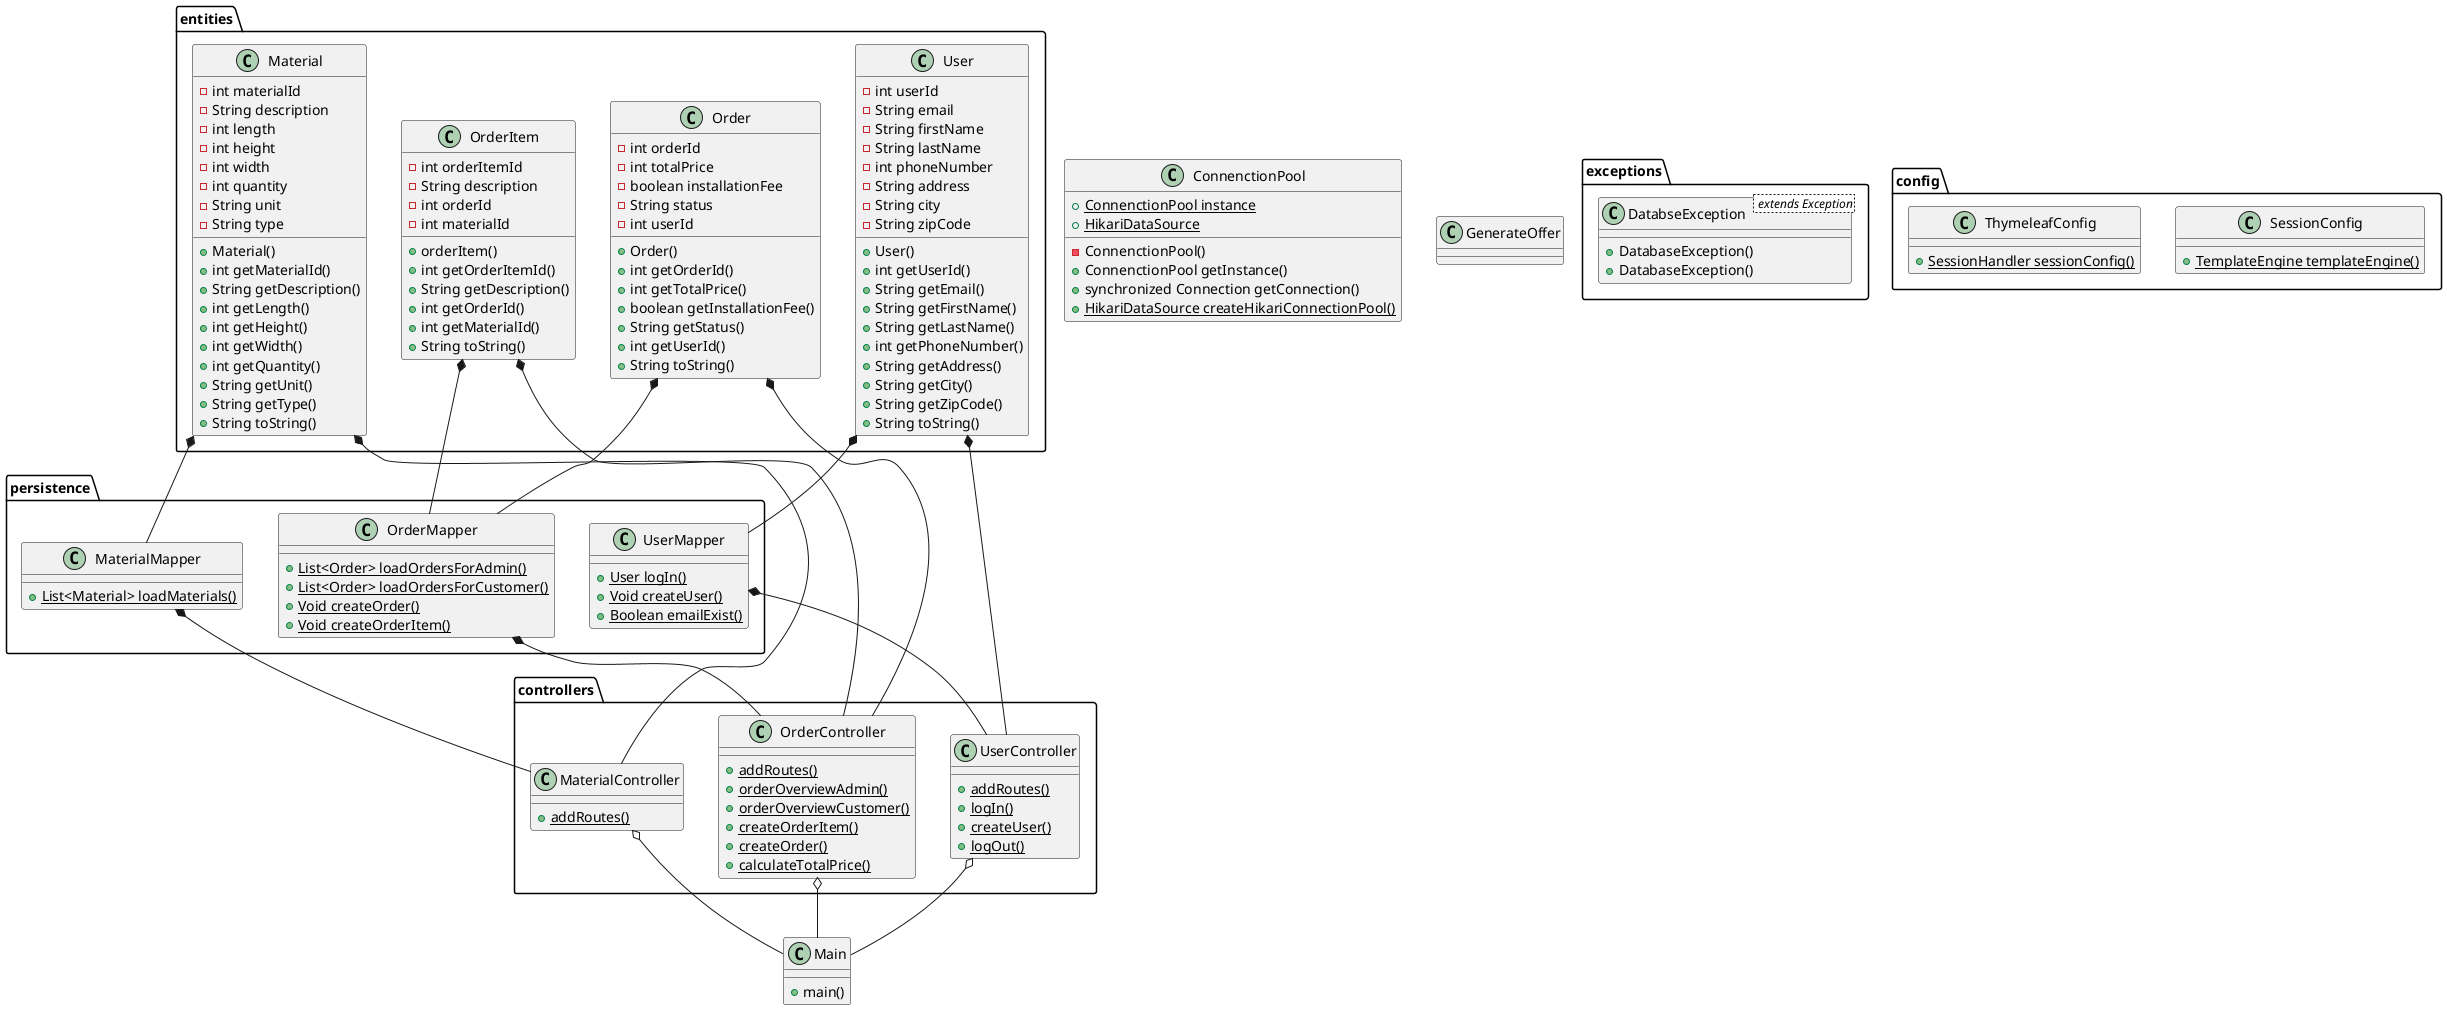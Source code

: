 @startuml
'https://plantuml.com/class-diagram



Class Main{
+main()
}

    Class ConnenctionPool{
        {static}+ConnenctionPool instance
        {static}+HikariDataSource
        -ConnenctionPool()
        +ConnenctionPool getInstance()
        +synchronized Connection getConnection()
         {static}+HikariDataSource createHikariConnectionPool()
        }

        class GenerateOffer {
        }

package persistence
{


        Class MaterialMapper{
        {static}+List<Material> loadMaterials()
        }

        Class UserMapper{
        {static}+User logIn()
        {static}+Void createUser()
        {static}+Boolean emailExist()
        }

        Class OrderMapper{
        {static}+List<Order> loadOrdersForAdmin()
        {static}+List<Order> loadOrdersForCustomer()
        {static}+Void createOrder()
        {static}+Void createOrderItem()
        }

}

package exceptions
{
    Class DatabseException< extends Exception>{
    + DatabaseException()
    + DatabaseException()
    }
}

package entities
{
Class Material{
    -int materialId
    -String description
    -int length
    -int height
    -int width
    -int quantity
    -String unit
    -String type

    +Material()
    +int getMaterialId()
    +String getDescription()
    +int getLength()
    +int getHeight()
    +int getWidth()
    +int getQuantity()
    +String getUnit()
    +String getType()
    +String toString()
    }

Class Order{
    - int orderId
    -int totalPrice
    -boolean installationFee
    -String status
    -int userId

    +Order()
    +int getOrderId()
    +int getTotalPrice()
    +boolean getInstallationFee()
    +String getStatus()
    +int getUserId()
    +String toString()
}

Class User {
    -int userId
    -String email
    -String firstName
    -String lastName
    -int phoneNumber
    -String address
    -String city
    -String zipCode

    +User()
    +int getUserId()
    +String getEmail()
    +String getFirstName()
    +String getLastName()
    +int getPhoneNumber()
    +String getAddress()
    +String getCity()
    +String getZipCode()
    +String toString()
    }

Class OrderItem{
    -int orderItemId
    -String description
    -int orderId
    -int materialId

    +orderItem()
    +int getOrderItemId()
    +String getDescription()
    +int getOrderId()
    +int getMaterialId()
    +String toString()
    }

}

package controllers
{
    Class MaterialController{
    {static}+addRoutes()

    }

    Class OrderController{
    {static}+addRoutes()
    {static}+orderOverviewAdmin()
    {static}+orderOverviewCustomer()
    {static}+createOrderItem()
    {static}+createOrder()
    {static}+calculateTotalPrice()
    }

    Class UserController{
    {static}+addRoutes()
    {static}+logIn()
    {static}+createUser()
    {static}+logOut()
    }
}

package config
{
    Class SessionConfig{
    {static}+TemplateEngine templateEngine()
    }

    Class ThymeleafConfig{
    {static}+SessionHandler sessionConfig()
    }
}



UserController o-- Main
OrderController o-- Main
MaterialController o-- Main

User *-- UserMapper
Order *-- OrderMapper
OrderItem *-- OrderMapper
Material *-- MaterialMapper

User *-- UserController
Order *-- OrderController
OrderItem *-- OrderController
Material *-- MaterialController

OrderMapper *-- OrderController
MaterialMapper *-- MaterialController
UserMapper *-- UserController






@enduml